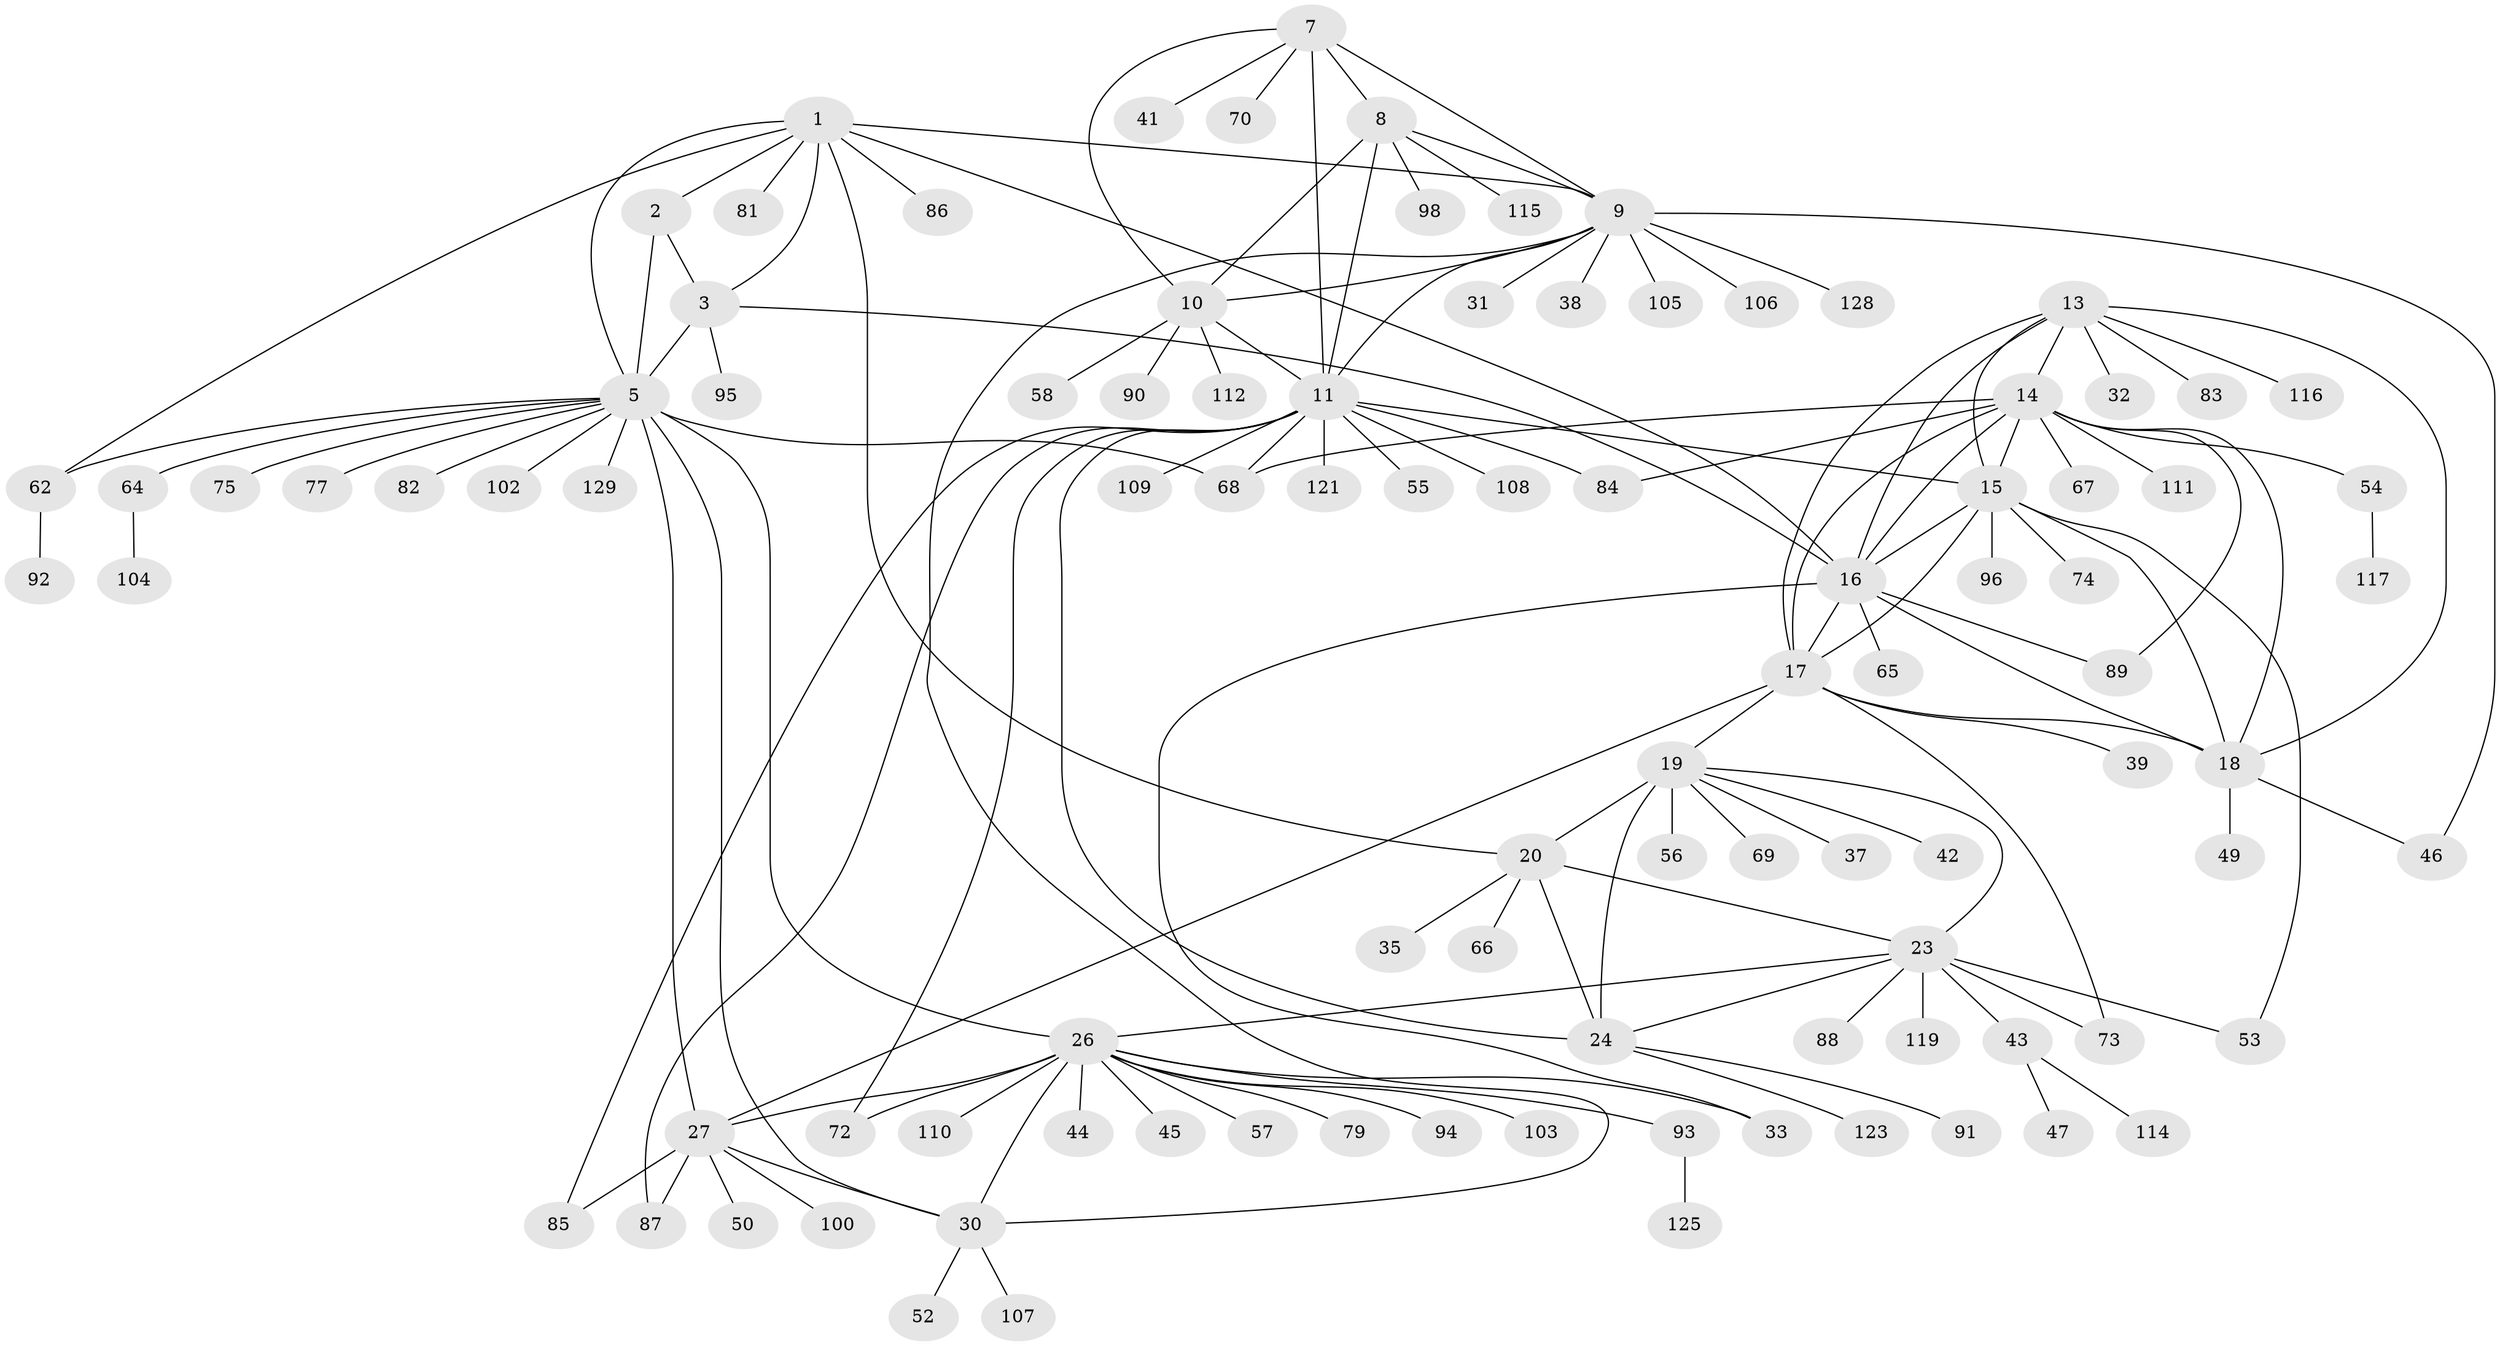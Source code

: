 // Generated by graph-tools (version 1.1) at 2025/24/03/03/25 07:24:12]
// undirected, 98 vertices, 141 edges
graph export_dot {
graph [start="1"]
  node [color=gray90,style=filled];
  1 [super="+61"];
  2 [super="+6"];
  3 [super="+4"];
  5 [super="+25"];
  7;
  8 [super="+12"];
  9 [super="+118"];
  10 [super="+34"];
  11 [super="+122"];
  13 [super="+126"];
  14 [super="+48"];
  15 [super="+113"];
  16 [super="+59"];
  17 [super="+36"];
  18 [super="+40"];
  19 [super="+21"];
  20 [super="+22"];
  23 [super="+51"];
  24 [super="+101"];
  26 [super="+29"];
  27 [super="+28"];
  30;
  31;
  32;
  33 [super="+127"];
  35;
  37;
  38;
  39;
  41;
  42;
  43 [super="+60"];
  44;
  45;
  46;
  47;
  49;
  50;
  52 [super="+63"];
  53;
  54 [super="+80"];
  55;
  56;
  57;
  58 [super="+71"];
  62 [super="+76"];
  64 [super="+97"];
  65;
  66;
  67;
  68 [super="+99"];
  69 [super="+120"];
  70;
  72;
  73;
  74;
  75;
  77 [super="+78"];
  79;
  81;
  82;
  83;
  84;
  85;
  86;
  87;
  88;
  89;
  90;
  91;
  92;
  93 [super="+124"];
  94;
  95;
  96;
  98;
  100;
  102;
  103;
  104;
  105;
  106;
  107;
  108;
  109;
  110;
  111;
  112;
  114;
  115;
  116;
  117;
  119;
  121;
  123;
  125;
  128;
  129;
  1 -- 2 [weight=2];
  1 -- 3 [weight=2];
  1 -- 5;
  1 -- 9;
  1 -- 16;
  1 -- 62;
  1 -- 81;
  1 -- 86;
  1 -- 20;
  2 -- 3 [weight=4];
  2 -- 5 [weight=2];
  3 -- 5 [weight=2];
  3 -- 95;
  3 -- 16;
  5 -- 64;
  5 -- 75;
  5 -- 77;
  5 -- 82;
  5 -- 102;
  5 -- 129;
  5 -- 26 [weight=2];
  5 -- 27 [weight=2];
  5 -- 30;
  5 -- 68;
  5 -- 62;
  7 -- 8 [weight=2];
  7 -- 9;
  7 -- 10;
  7 -- 11;
  7 -- 41;
  7 -- 70;
  8 -- 9 [weight=2];
  8 -- 10 [weight=2];
  8 -- 11 [weight=2];
  8 -- 98;
  8 -- 115;
  9 -- 10;
  9 -- 11;
  9 -- 30;
  9 -- 31;
  9 -- 38;
  9 -- 46;
  9 -- 105;
  9 -- 106;
  9 -- 128;
  10 -- 11;
  10 -- 58;
  10 -- 90;
  10 -- 112;
  11 -- 15;
  11 -- 24;
  11 -- 55;
  11 -- 68;
  11 -- 72;
  11 -- 84;
  11 -- 85;
  11 -- 87;
  11 -- 108;
  11 -- 109;
  11 -- 121;
  13 -- 14;
  13 -- 15;
  13 -- 16;
  13 -- 17;
  13 -- 18;
  13 -- 32;
  13 -- 83;
  13 -- 116;
  14 -- 15;
  14 -- 16;
  14 -- 17;
  14 -- 18;
  14 -- 54;
  14 -- 67;
  14 -- 68;
  14 -- 84;
  14 -- 89;
  14 -- 111;
  15 -- 16;
  15 -- 17;
  15 -- 18;
  15 -- 53;
  15 -- 74;
  15 -- 96;
  16 -- 17;
  16 -- 18;
  16 -- 65;
  16 -- 33;
  16 -- 89;
  17 -- 18;
  17 -- 27;
  17 -- 39;
  17 -- 73;
  17 -- 19;
  18 -- 49;
  18 -- 46;
  19 -- 20 [weight=4];
  19 -- 23 [weight=2];
  19 -- 24 [weight=2];
  19 -- 56;
  19 -- 69;
  19 -- 37;
  19 -- 42;
  20 -- 23 [weight=2];
  20 -- 24 [weight=2];
  20 -- 66;
  20 -- 35;
  23 -- 24;
  23 -- 26;
  23 -- 43;
  23 -- 53;
  23 -- 73;
  23 -- 88;
  23 -- 119;
  24 -- 91;
  24 -- 123;
  26 -- 27 [weight=4];
  26 -- 30 [weight=2];
  26 -- 33;
  26 -- 45;
  26 -- 57;
  26 -- 72;
  26 -- 93;
  26 -- 103;
  26 -- 110;
  26 -- 44;
  26 -- 79;
  26 -- 94;
  27 -- 30 [weight=2];
  27 -- 85;
  27 -- 87;
  27 -- 100;
  27 -- 50;
  30 -- 52;
  30 -- 107;
  43 -- 47;
  43 -- 114;
  54 -- 117;
  62 -- 92;
  64 -- 104;
  93 -- 125;
}
